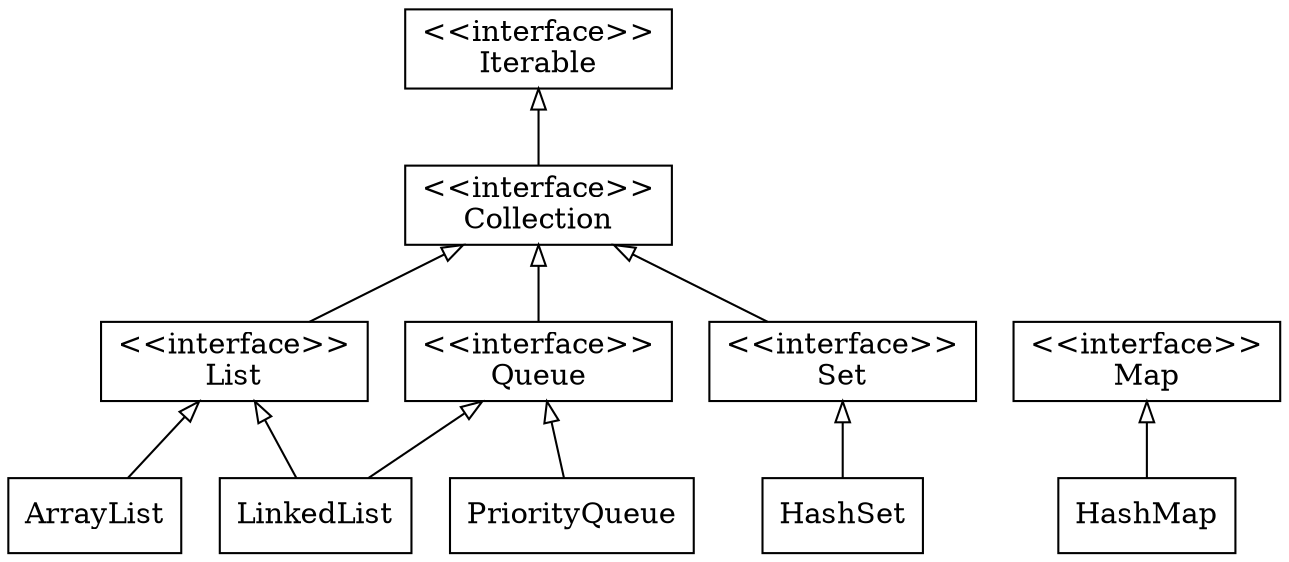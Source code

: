 digraph G {

        rankdir=BT

        node [
                shape = "record"
        ]

        edge [
                arrowhead = "empty"
        ]

	Iterable [label="\<\<interface\>\>\nIterable"]
	Collection [label="\<\<interface\>\>\nCollection"]
	List [label="\<\<interface\>\>\nList"]
	Set [label="\<\<interface\>\>\nSet"]
	Queue [label="\<\<interface\>\>\nQueue"]
	Map [label="\<\<interface\>\>\nMap"]

	{ rank = same; List; Set; Map; Queue; }

	{ rank = same; 	ArrayList; LinkedList; HashSet; HashMap; PriorityQueue; }

	Collection -> Iterable
	List -> Collection
	Set -> Collection
	Queue -> Collection
	ArrayList -> List
	LinkedList -> List
	LinkedList -> Queue
	HashSet -> Set
	HashMap -> Map
	PriorityQueue -> Queue

}
